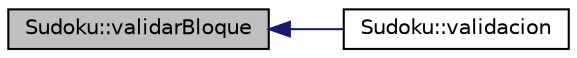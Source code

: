 digraph "Sudoku::validarBloque"
{
  edge [fontname="Helvetica",fontsize="10",labelfontname="Helvetica",labelfontsize="10"];
  node [fontname="Helvetica",fontsize="10",shape=record];
  rankdir="LR";
  Node1 [label="Sudoku::validarBloque",height=0.2,width=0.4,color="black", fillcolor="grey75", style="filled" fontcolor="black"];
  Node1 -> Node2 [dir="back",color="midnightblue",fontsize="10",style="solid",fontname="Helvetica"];
  Node2 [label="Sudoku::validacion",height=0.2,width=0.4,color="black", fillcolor="white", style="filled",URL="$class_sudoku.html#a77098b62f2a16225172a19374bdf74f5",tooltip="Valida que el tablero este bien realizado. "];
}
